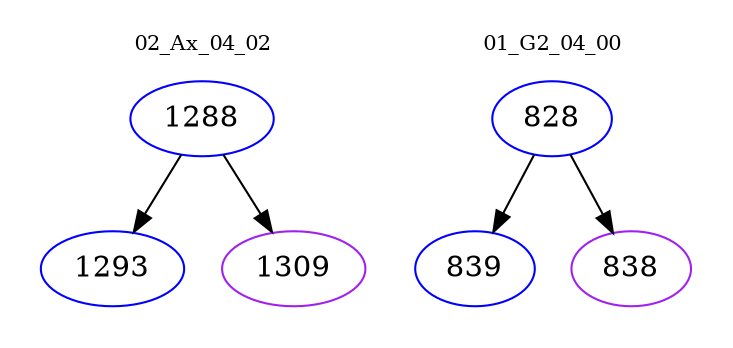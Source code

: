 digraph{
subgraph cluster_0 {
color = white
label = "02_Ax_04_02";
fontsize=10;
T0_1288 [label="1288", color="blue"]
T0_1288 -> T0_1293 [color="black"]
T0_1293 [label="1293", color="blue"]
T0_1288 -> T0_1309 [color="black"]
T0_1309 [label="1309", color="purple"]
}
subgraph cluster_1 {
color = white
label = "01_G2_04_00";
fontsize=10;
T1_828 [label="828", color="blue"]
T1_828 -> T1_839 [color="black"]
T1_839 [label="839", color="blue"]
T1_828 -> T1_838 [color="black"]
T1_838 [label="838", color="purple"]
}
}
